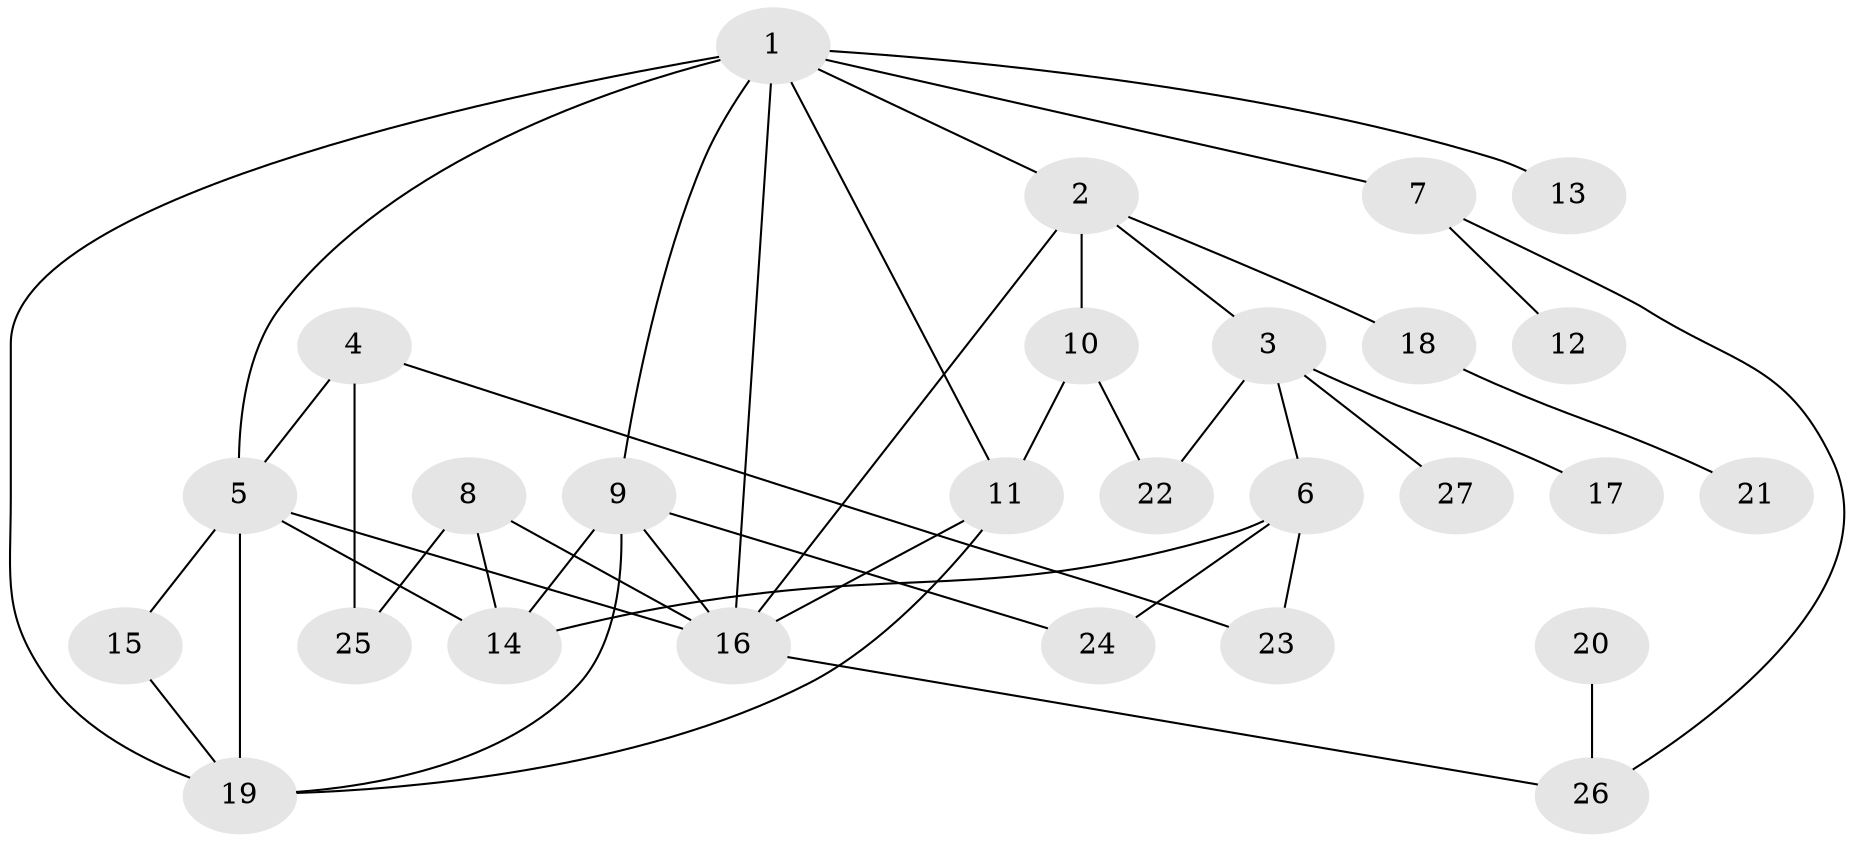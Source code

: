 // original degree distribution, {8: 0.03773584905660377, 3: 0.16981132075471697, 2: 0.37735849056603776, 4: 0.07547169811320754, 5: 0.05660377358490566, 1: 0.24528301886792453, 6: 0.018867924528301886, 7: 0.018867924528301886}
// Generated by graph-tools (version 1.1) at 2025/01/03/09/25 03:01:02]
// undirected, 27 vertices, 43 edges
graph export_dot {
graph [start="1"]
  node [color=gray90,style=filled];
  1;
  2;
  3;
  4;
  5;
  6;
  7;
  8;
  9;
  10;
  11;
  12;
  13;
  14;
  15;
  16;
  17;
  18;
  19;
  20;
  21;
  22;
  23;
  24;
  25;
  26;
  27;
  1 -- 2 [weight=1.0];
  1 -- 5 [weight=1.0];
  1 -- 7 [weight=1.0];
  1 -- 9 [weight=1.0];
  1 -- 11 [weight=1.0];
  1 -- 13 [weight=1.0];
  1 -- 16 [weight=1.0];
  1 -- 19 [weight=1.0];
  2 -- 3 [weight=1.0];
  2 -- 10 [weight=1.0];
  2 -- 16 [weight=1.0];
  2 -- 18 [weight=1.0];
  3 -- 6 [weight=1.0];
  3 -- 17 [weight=1.0];
  3 -- 22 [weight=1.0];
  3 -- 27 [weight=1.0];
  4 -- 5 [weight=1.0];
  4 -- 23 [weight=1.0];
  4 -- 25 [weight=1.0];
  5 -- 14 [weight=2.0];
  5 -- 15 [weight=1.0];
  5 -- 16 [weight=1.0];
  5 -- 19 [weight=1.0];
  6 -- 14 [weight=1.0];
  6 -- 23 [weight=1.0];
  6 -- 24 [weight=1.0];
  7 -- 12 [weight=1.0];
  7 -- 26 [weight=1.0];
  8 -- 14 [weight=1.0];
  8 -- 16 [weight=1.0];
  8 -- 25 [weight=1.0];
  9 -- 14 [weight=1.0];
  9 -- 16 [weight=1.0];
  9 -- 19 [weight=1.0];
  9 -- 24 [weight=1.0];
  10 -- 11 [weight=1.0];
  10 -- 22 [weight=1.0];
  11 -- 16 [weight=1.0];
  11 -- 19 [weight=1.0];
  15 -- 19 [weight=1.0];
  16 -- 26 [weight=1.0];
  18 -- 21 [weight=1.0];
  20 -- 26 [weight=1.0];
}
